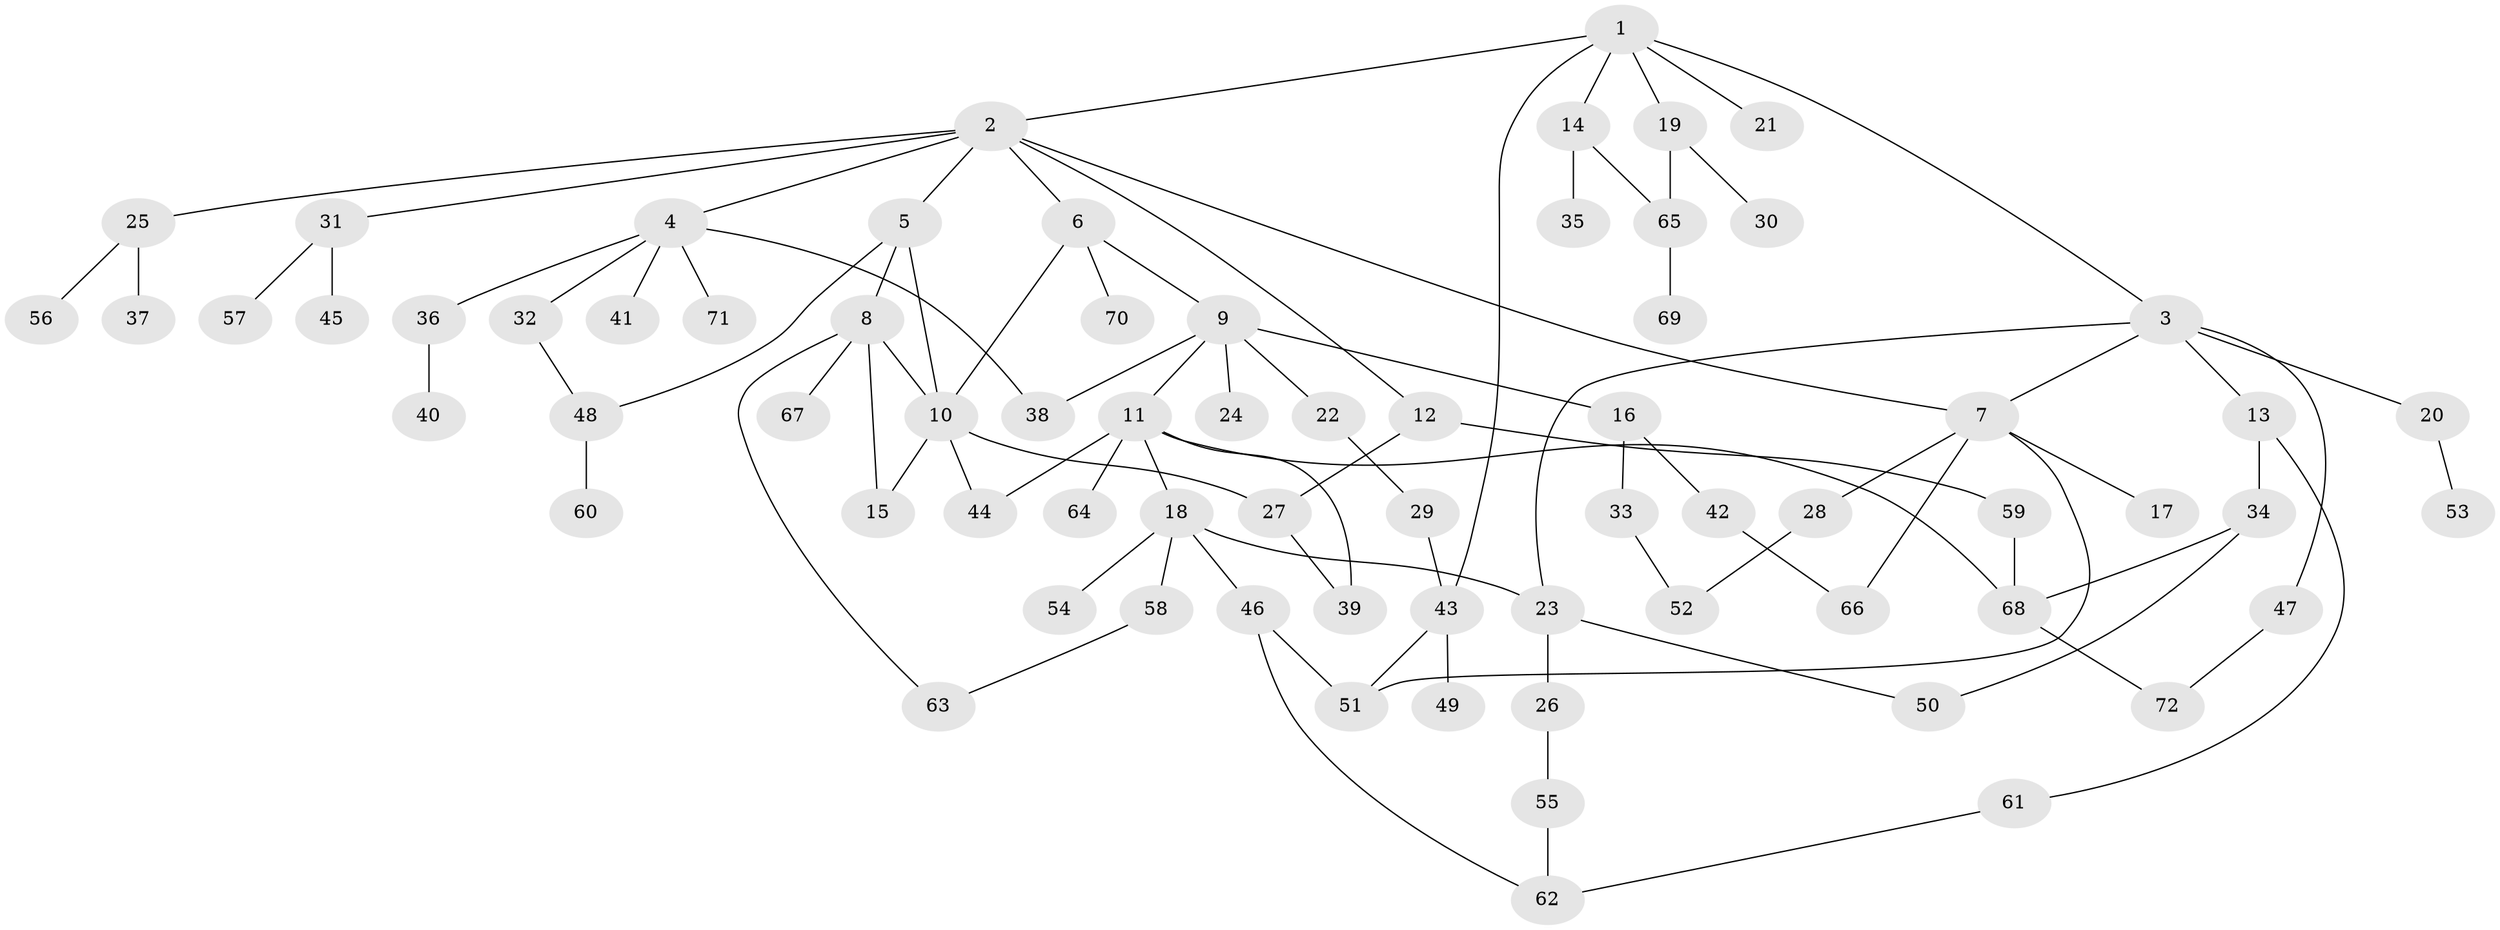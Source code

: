 // coarse degree distribution, {10: 0.022727272727272728, 8: 0.022727272727272728, 5: 0.11363636363636363, 6: 0.022727272727272728, 3: 0.22727272727272727, 2: 0.29545454545454547, 4: 0.09090909090909091, 1: 0.20454545454545456}
// Generated by graph-tools (version 1.1) at 2025/41/03/06/25 10:41:28]
// undirected, 72 vertices, 94 edges
graph export_dot {
graph [start="1"]
  node [color=gray90,style=filled];
  1;
  2;
  3;
  4;
  5;
  6;
  7;
  8;
  9;
  10;
  11;
  12;
  13;
  14;
  15;
  16;
  17;
  18;
  19;
  20;
  21;
  22;
  23;
  24;
  25;
  26;
  27;
  28;
  29;
  30;
  31;
  32;
  33;
  34;
  35;
  36;
  37;
  38;
  39;
  40;
  41;
  42;
  43;
  44;
  45;
  46;
  47;
  48;
  49;
  50;
  51;
  52;
  53;
  54;
  55;
  56;
  57;
  58;
  59;
  60;
  61;
  62;
  63;
  64;
  65;
  66;
  67;
  68;
  69;
  70;
  71;
  72;
  1 -- 2;
  1 -- 3;
  1 -- 14;
  1 -- 19;
  1 -- 21;
  1 -- 43;
  2 -- 4;
  2 -- 5;
  2 -- 6;
  2 -- 12;
  2 -- 25;
  2 -- 31;
  2 -- 7;
  3 -- 7;
  3 -- 13;
  3 -- 20;
  3 -- 47;
  3 -- 23;
  4 -- 32;
  4 -- 36;
  4 -- 38;
  4 -- 41;
  4 -- 71;
  5 -- 8;
  5 -- 48;
  5 -- 10;
  6 -- 9;
  6 -- 70;
  6 -- 10;
  7 -- 17;
  7 -- 28;
  7 -- 51;
  7 -- 66;
  8 -- 10;
  8 -- 15;
  8 -- 67;
  8 -- 63;
  9 -- 11;
  9 -- 16;
  9 -- 22;
  9 -- 24;
  9 -- 38;
  10 -- 27;
  10 -- 44;
  10 -- 15;
  11 -- 18;
  11 -- 44;
  11 -- 64;
  11 -- 68;
  11 -- 39;
  12 -- 59;
  12 -- 27;
  13 -- 34;
  13 -- 61;
  14 -- 35;
  14 -- 65;
  16 -- 33;
  16 -- 42;
  18 -- 23;
  18 -- 46;
  18 -- 54;
  18 -- 58;
  19 -- 30;
  19 -- 65;
  20 -- 53;
  22 -- 29;
  23 -- 26;
  23 -- 50;
  25 -- 37;
  25 -- 56;
  26 -- 55;
  27 -- 39;
  28 -- 52;
  29 -- 43;
  31 -- 45;
  31 -- 57;
  32 -- 48;
  33 -- 52;
  34 -- 50;
  34 -- 68;
  36 -- 40;
  42 -- 66;
  43 -- 49;
  43 -- 51;
  46 -- 62;
  46 -- 51;
  47 -- 72;
  48 -- 60;
  55 -- 62;
  58 -- 63;
  59 -- 68;
  61 -- 62;
  65 -- 69;
  68 -- 72;
}
